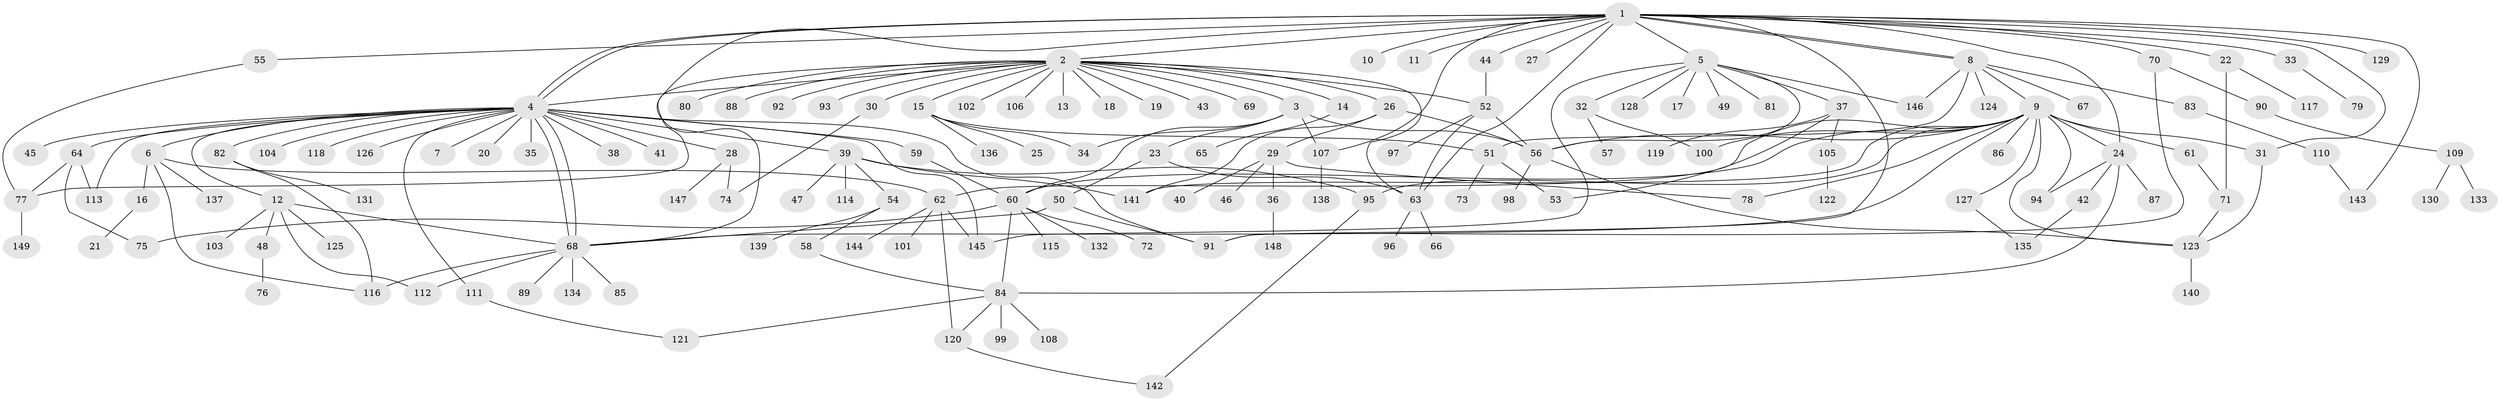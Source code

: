 // Generated by graph-tools (version 1.1) at 2025/26/03/09/25 03:26:07]
// undirected, 149 vertices, 204 edges
graph export_dot {
graph [start="1"]
  node [color=gray90,style=filled];
  1;
  2;
  3;
  4;
  5;
  6;
  7;
  8;
  9;
  10;
  11;
  12;
  13;
  14;
  15;
  16;
  17;
  18;
  19;
  20;
  21;
  22;
  23;
  24;
  25;
  26;
  27;
  28;
  29;
  30;
  31;
  32;
  33;
  34;
  35;
  36;
  37;
  38;
  39;
  40;
  41;
  42;
  43;
  44;
  45;
  46;
  47;
  48;
  49;
  50;
  51;
  52;
  53;
  54;
  55;
  56;
  57;
  58;
  59;
  60;
  61;
  62;
  63;
  64;
  65;
  66;
  67;
  68;
  69;
  70;
  71;
  72;
  73;
  74;
  75;
  76;
  77;
  78;
  79;
  80;
  81;
  82;
  83;
  84;
  85;
  86;
  87;
  88;
  89;
  90;
  91;
  92;
  93;
  94;
  95;
  96;
  97;
  98;
  99;
  100;
  101;
  102;
  103;
  104;
  105;
  106;
  107;
  108;
  109;
  110;
  111;
  112;
  113;
  114;
  115;
  116;
  117;
  118;
  119;
  120;
  121;
  122;
  123;
  124;
  125;
  126;
  127;
  128;
  129;
  130;
  131;
  132;
  133;
  134;
  135;
  136;
  137;
  138;
  139;
  140;
  141;
  142;
  143;
  144;
  145;
  146;
  147;
  148;
  149;
  1 -- 2;
  1 -- 4;
  1 -- 4;
  1 -- 5;
  1 -- 8;
  1 -- 8;
  1 -- 10;
  1 -- 11;
  1 -- 22;
  1 -- 24;
  1 -- 27;
  1 -- 31;
  1 -- 33;
  1 -- 44;
  1 -- 55;
  1 -- 63;
  1 -- 68;
  1 -- 70;
  1 -- 91;
  1 -- 107;
  1 -- 129;
  1 -- 143;
  2 -- 3;
  2 -- 4;
  2 -- 13;
  2 -- 14;
  2 -- 15;
  2 -- 18;
  2 -- 19;
  2 -- 26;
  2 -- 30;
  2 -- 43;
  2 -- 52;
  2 -- 63;
  2 -- 69;
  2 -- 77;
  2 -- 80;
  2 -- 88;
  2 -- 92;
  2 -- 93;
  2 -- 102;
  2 -- 106;
  3 -- 23;
  3 -- 34;
  3 -- 56;
  3 -- 60;
  3 -- 107;
  4 -- 6;
  4 -- 7;
  4 -- 12;
  4 -- 20;
  4 -- 28;
  4 -- 35;
  4 -- 38;
  4 -- 39;
  4 -- 41;
  4 -- 45;
  4 -- 59;
  4 -- 64;
  4 -- 68;
  4 -- 68;
  4 -- 82;
  4 -- 91;
  4 -- 104;
  4 -- 111;
  4 -- 113;
  4 -- 118;
  4 -- 126;
  4 -- 145;
  5 -- 17;
  5 -- 32;
  5 -- 37;
  5 -- 49;
  5 -- 56;
  5 -- 81;
  5 -- 128;
  5 -- 145;
  5 -- 146;
  6 -- 16;
  6 -- 62;
  6 -- 116;
  6 -- 137;
  8 -- 9;
  8 -- 51;
  8 -- 67;
  8 -- 83;
  8 -- 124;
  8 -- 146;
  9 -- 24;
  9 -- 31;
  9 -- 56;
  9 -- 60;
  9 -- 61;
  9 -- 62;
  9 -- 68;
  9 -- 78;
  9 -- 86;
  9 -- 94;
  9 -- 95;
  9 -- 100;
  9 -- 123;
  9 -- 127;
  9 -- 141;
  12 -- 48;
  12 -- 68;
  12 -- 103;
  12 -- 112;
  12 -- 125;
  14 -- 65;
  15 -- 25;
  15 -- 34;
  15 -- 51;
  15 -- 136;
  16 -- 21;
  22 -- 71;
  22 -- 117;
  23 -- 50;
  23 -- 63;
  24 -- 42;
  24 -- 84;
  24 -- 87;
  24 -- 94;
  26 -- 29;
  26 -- 56;
  26 -- 141;
  28 -- 74;
  28 -- 147;
  29 -- 36;
  29 -- 40;
  29 -- 46;
  29 -- 78;
  30 -- 74;
  31 -- 123;
  32 -- 57;
  32 -- 100;
  33 -- 79;
  36 -- 148;
  37 -- 53;
  37 -- 105;
  37 -- 119;
  39 -- 47;
  39 -- 54;
  39 -- 95;
  39 -- 114;
  39 -- 141;
  42 -- 135;
  44 -- 52;
  48 -- 76;
  50 -- 68;
  50 -- 91;
  51 -- 53;
  51 -- 73;
  52 -- 56;
  52 -- 63;
  52 -- 97;
  54 -- 58;
  54 -- 139;
  55 -- 77;
  56 -- 98;
  56 -- 123;
  58 -- 84;
  59 -- 60;
  60 -- 72;
  60 -- 75;
  60 -- 84;
  60 -- 115;
  60 -- 132;
  61 -- 71;
  62 -- 101;
  62 -- 120;
  62 -- 144;
  62 -- 145;
  63 -- 66;
  63 -- 96;
  64 -- 75;
  64 -- 77;
  64 -- 113;
  68 -- 85;
  68 -- 89;
  68 -- 112;
  68 -- 116;
  68 -- 134;
  70 -- 90;
  70 -- 91;
  71 -- 123;
  77 -- 149;
  82 -- 116;
  82 -- 131;
  83 -- 110;
  84 -- 99;
  84 -- 108;
  84 -- 120;
  84 -- 121;
  90 -- 109;
  95 -- 142;
  105 -- 122;
  107 -- 138;
  109 -- 130;
  109 -- 133;
  110 -- 143;
  111 -- 121;
  120 -- 142;
  123 -- 140;
  127 -- 135;
}
